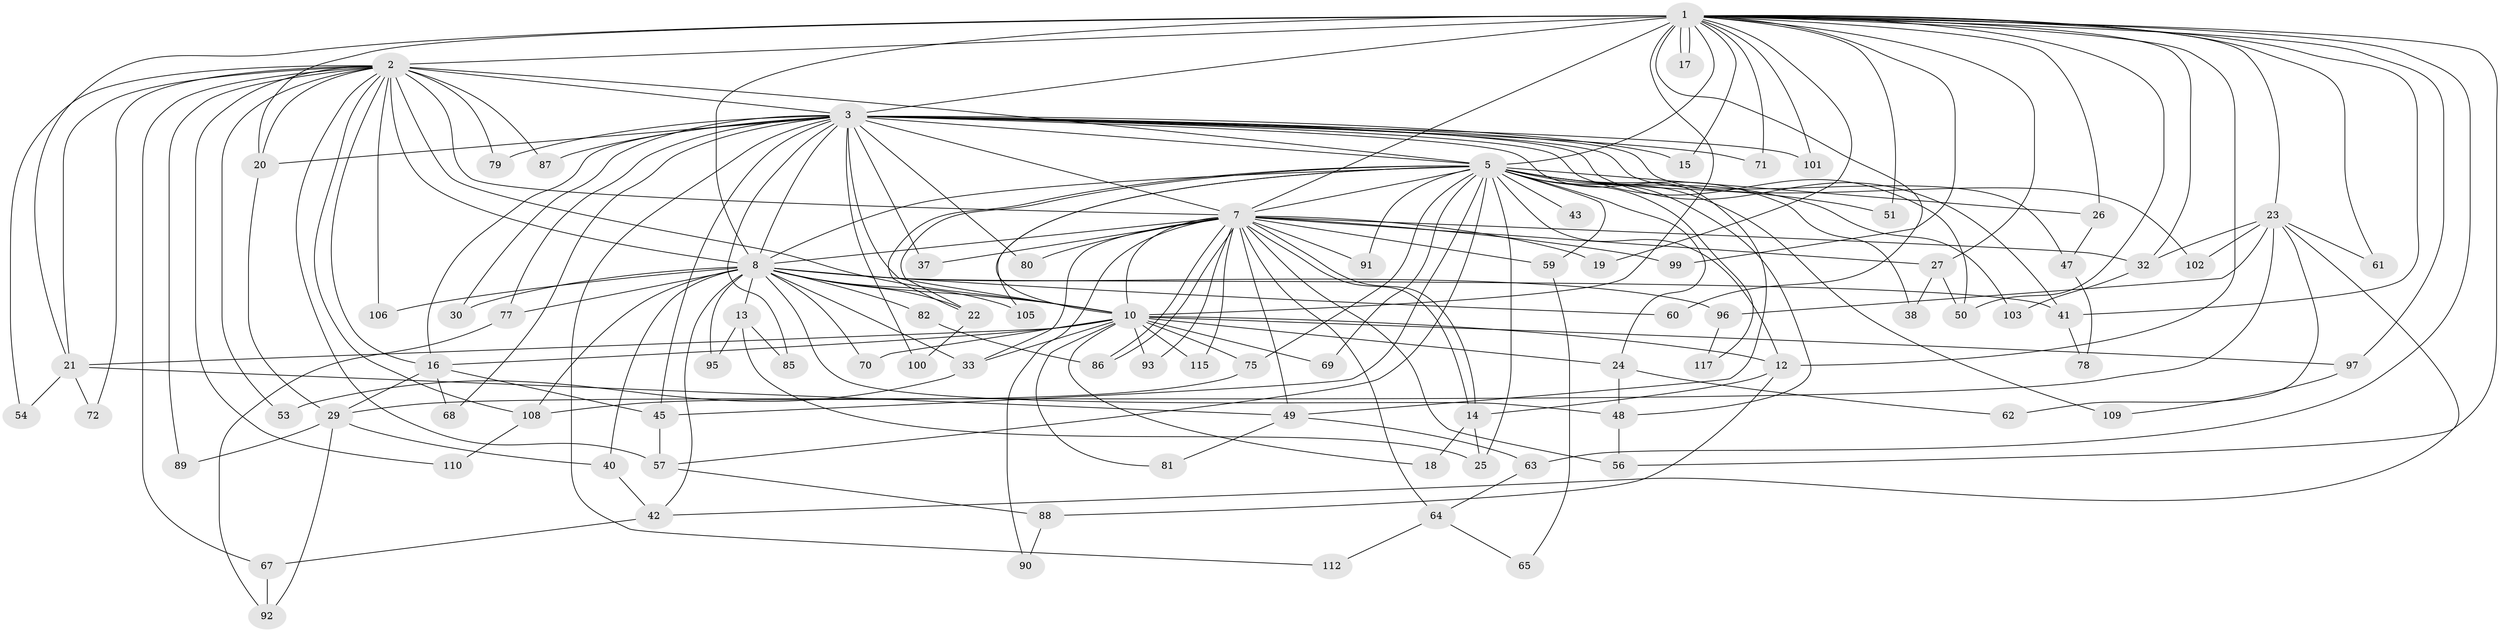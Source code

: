 // Generated by graph-tools (version 1.1) at 2025/51/02/27/25 19:51:46]
// undirected, 88 vertices, 200 edges
graph export_dot {
graph [start="1"]
  node [color=gray90,style=filled];
  1 [super="+4"];
  2 [super="+31"];
  3 [super="+6"];
  5 [super="+34"];
  7 [super="+11"];
  8 [super="+9"];
  10 [super="+66"];
  12 [super="+76"];
  13 [super="+55"];
  14 [super="+104"];
  15;
  16 [super="+28"];
  17;
  18;
  19;
  20 [super="+35"];
  21 [super="+52"];
  22 [super="+46"];
  23 [super="+73"];
  24 [super="+114"];
  25;
  26;
  27 [super="+84"];
  29 [super="+39"];
  30;
  32 [super="+107"];
  33 [super="+36"];
  37;
  38;
  40;
  41 [super="+94"];
  42 [super="+44"];
  43;
  45 [super="+83"];
  47;
  48;
  49 [super="+74"];
  50;
  51;
  53;
  54;
  56 [super="+58"];
  57 [super="+98"];
  59;
  60;
  61;
  62;
  63;
  64;
  65;
  67;
  68;
  69;
  70;
  71;
  72;
  75;
  77;
  78;
  79;
  80;
  81;
  82;
  85;
  86 [super="+113"];
  87;
  88;
  89;
  90;
  91;
  92 [super="+116"];
  93;
  95;
  96;
  97;
  99;
  100;
  101;
  102;
  103;
  105;
  106;
  108 [super="+111"];
  109;
  110;
  112;
  115;
  117;
  1 -- 2 [weight=3];
  1 -- 3 [weight=4];
  1 -- 5 [weight=2];
  1 -- 7 [weight=3];
  1 -- 8 [weight=4];
  1 -- 10 [weight=2];
  1 -- 12;
  1 -- 15;
  1 -- 17;
  1 -- 17;
  1 -- 19;
  1 -- 26;
  1 -- 27;
  1 -- 32;
  1 -- 41;
  1 -- 50;
  1 -- 51;
  1 -- 60;
  1 -- 61;
  1 -- 63;
  1 -- 71;
  1 -- 97;
  1 -- 99;
  1 -- 101;
  1 -- 56;
  1 -- 21;
  1 -- 23 [weight=2];
  1 -- 20;
  2 -- 3 [weight=2];
  2 -- 5;
  2 -- 7;
  2 -- 8 [weight=2];
  2 -- 10;
  2 -- 16;
  2 -- 20;
  2 -- 21;
  2 -- 53;
  2 -- 54;
  2 -- 57;
  2 -- 67;
  2 -- 72;
  2 -- 79;
  2 -- 87;
  2 -- 89;
  2 -- 106;
  2 -- 110;
  2 -- 108;
  3 -- 5 [weight=2];
  3 -- 7 [weight=2];
  3 -- 8 [weight=4];
  3 -- 10 [weight=2];
  3 -- 20;
  3 -- 37;
  3 -- 80;
  3 -- 87;
  3 -- 101;
  3 -- 102;
  3 -- 112;
  3 -- 68;
  3 -- 71;
  3 -- 77;
  3 -- 15;
  3 -- 16;
  3 -- 79;
  3 -- 85;
  3 -- 30;
  3 -- 100;
  3 -- 47;
  3 -- 50;
  3 -- 49;
  3 -- 41;
  3 -- 45;
  5 -- 7;
  5 -- 8 [weight=2];
  5 -- 10;
  5 -- 22;
  5 -- 22;
  5 -- 24;
  5 -- 25;
  5 -- 26;
  5 -- 38;
  5 -- 43 [weight=2];
  5 -- 48;
  5 -- 51;
  5 -- 59;
  5 -- 75;
  5 -- 91;
  5 -- 103;
  5 -- 109;
  5 -- 117;
  5 -- 69;
  5 -- 105;
  5 -- 45;
  5 -- 57;
  5 -- 12;
  7 -- 8 [weight=2];
  7 -- 10;
  7 -- 14;
  7 -- 14;
  7 -- 19;
  7 -- 27;
  7 -- 33;
  7 -- 37;
  7 -- 49;
  7 -- 56;
  7 -- 59;
  7 -- 64;
  7 -- 80;
  7 -- 86;
  7 -- 86;
  7 -- 90;
  7 -- 91;
  7 -- 93;
  7 -- 99;
  7 -- 115;
  7 -- 32;
  8 -- 10 [weight=2];
  8 -- 13 [weight=2];
  8 -- 60;
  8 -- 77;
  8 -- 82 [weight=2];
  8 -- 95;
  8 -- 106;
  8 -- 70;
  8 -- 30;
  8 -- 96;
  8 -- 33;
  8 -- 40;
  8 -- 41;
  8 -- 42;
  8 -- 105;
  8 -- 108;
  8 -- 48;
  8 -- 22;
  10 -- 12;
  10 -- 18;
  10 -- 24 [weight=2];
  10 -- 69;
  10 -- 70;
  10 -- 75;
  10 -- 81;
  10 -- 93;
  10 -- 115;
  10 -- 97;
  10 -- 21;
  10 -- 33;
  10 -- 16;
  12 -- 88;
  12 -- 14;
  13 -- 95;
  13 -- 25;
  13 -- 85;
  14 -- 18;
  14 -- 25;
  16 -- 45;
  16 -- 68;
  16 -- 29;
  20 -- 29;
  21 -- 49;
  21 -- 54;
  21 -- 72;
  22 -- 100;
  23 -- 29;
  23 -- 32;
  23 -- 61;
  23 -- 62;
  23 -- 96;
  23 -- 102;
  23 -- 42;
  24 -- 62;
  24 -- 48;
  26 -- 47;
  27 -- 38;
  27 -- 50;
  29 -- 40;
  29 -- 89;
  29 -- 92;
  32 -- 103;
  33 -- 53;
  40 -- 42;
  41 -- 78;
  42 -- 67;
  45 -- 57;
  47 -- 78;
  48 -- 56;
  49 -- 63;
  49 -- 81;
  57 -- 88;
  59 -- 65;
  63 -- 64;
  64 -- 65;
  64 -- 112;
  67 -- 92;
  75 -- 108;
  77 -- 92;
  82 -- 86;
  88 -- 90;
  96 -- 117;
  97 -- 109;
  108 -- 110;
}
